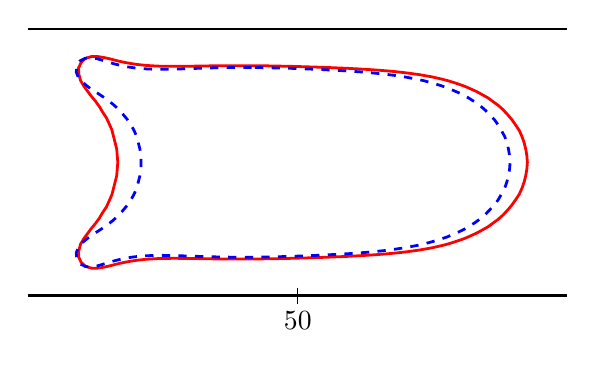\begin{tikzpicture}[scale=1.0]

\begin{axis}[
  hide axis,
  axis equal image,
  xmin = +45,
  xmax = +55,
  ymin = -3.0,
  ymax = +3.0,
  xtick = \empty,
  ytick = \empty,
]

\addplot[red,line width=1pt] coordinates{
(4.949e+01,1.787e+00)
(4.945e+01,1.788e+00)
(4.941e+01,1.788e+00)
(4.936e+01,1.789e+00)
(4.932e+01,1.79e+00)
(4.928e+01,1.79e+00)
(4.924e+01,1.79e+00)
(4.919e+01,1.791e+00)
(4.915e+01,1.791e+00)
(4.91e+01,1.792e+00)
(4.905e+01,1.792e+00)
(4.9e+01,1.792e+00)
(4.895e+01,1.792e+00)
(4.889e+01,1.792e+00)
(4.884e+01,1.792e+00)
(4.878e+01,1.792e+00)
(4.872e+01,1.791e+00)
(4.866e+01,1.791e+00)
(4.86e+01,1.79e+00)
(4.853e+01,1.79e+00)
(4.846e+01,1.789e+00)
(4.839e+01,1.788e+00)
(4.832e+01,1.787e+00)
(4.825e+01,1.785e+00)
(4.817e+01,1.784e+00)
(4.81e+01,1.783e+00)
(4.802e+01,1.782e+00)
(4.793e+01,1.78e+00)
(4.785e+01,1.78e+00)
(4.777e+01,1.779e+00)
(4.768e+01,1.779e+00)
(4.759e+01,1.78e+00)
(4.75e+01,1.781e+00)
(4.74e+01,1.784e+00)
(4.731e+01,1.789e+00)
(4.721e+01,1.795e+00)
(4.712e+01,1.804e+00)
(4.702e+01,1.815e+00)
(4.692e+01,1.83e+00)
(4.682e+01,1.848e+00)
(4.671e+01,1.87e+00)
(4.661e+01,1.895e+00)
(4.651e+01,1.921e+00)
(4.64e+01,1.945e+00)
(4.629e+01,1.962e+00)
(4.618e+01,1.96e+00)
(4.607e+01,1.926e+00)
(4.599e+01,1.85e+00)
(4.594e+01,1.743e+00)
(4.595e+01,1.627e+00)
(4.598e+01,1.516e+00)
(4.604e+01,1.414e+00)
(4.611e+01,1.318e+00)
(4.618e+01,1.224e+00)
(4.626e+01,1.129e+00)
(4.633e+01,1.031e+00)
(4.639e+01,9.295e-01)
(4.646e+01,8.241e-01)
(4.651e+01,7.147e-01)
(4.656e+01,6.015e-01)
(4.659e+01,4.852e-01)
(4.662e+01,3.662e-01)
(4.665e+01,2.453e-01)
(4.666e+01,1.23e-01)
(4.667e+01,-1.049e-09)
(4.666e+01,-1.23e-01)
(4.665e+01,-2.453e-01)
(4.662e+01,-3.662e-01)
(4.659e+01,-4.852e-01)
(4.656e+01,-6.015e-01)
(4.651e+01,-7.147e-01)
(4.646e+01,-8.241e-01)
(4.639e+01,-9.295e-01)
(4.633e+01,-1.031e+00)
(4.626e+01,-1.129e+00)
(4.618e+01,-1.224e+00)
(4.611e+01,-1.318e+00)
(4.604e+01,-1.414e+00)
(4.598e+01,-1.516e+00)
(4.595e+01,-1.627e+00)
(4.594e+01,-1.743e+00)
(4.599e+01,-1.85e+00)
(4.607e+01,-1.926e+00)
(4.618e+01,-1.96e+00)
(4.629e+01,-1.962e+00)
(4.64e+01,-1.945e+00)
(4.651e+01,-1.921e+00)
(4.661e+01,-1.895e+00)
(4.671e+01,-1.87e+00)
(4.682e+01,-1.848e+00)
(4.692e+01,-1.83e+00)
(4.702e+01,-1.815e+00)
(4.712e+01,-1.804e+00)
(4.721e+01,-1.795e+00)
(4.731e+01,-1.789e+00)
(4.74e+01,-1.784e+00)
(4.75e+01,-1.781e+00)
(4.759e+01,-1.78e+00)
(4.768e+01,-1.779e+00)
(4.777e+01,-1.779e+00)
(4.785e+01,-1.78e+00)
(4.793e+01,-1.78e+00)
(4.802e+01,-1.782e+00)
(4.81e+01,-1.783e+00)
(4.817e+01,-1.784e+00)
(4.825e+01,-1.785e+00)
(4.832e+01,-1.787e+00)
(4.839e+01,-1.788e+00)
(4.846e+01,-1.789e+00)
(4.853e+01,-1.79e+00)
(4.86e+01,-1.79e+00)
(4.866e+01,-1.791e+00)
(4.872e+01,-1.791e+00)
(4.878e+01,-1.792e+00)
(4.884e+01,-1.792e+00)
(4.889e+01,-1.792e+00)
(4.895e+01,-1.792e+00)
(4.9e+01,-1.792e+00)
(4.905e+01,-1.792e+00)
(4.91e+01,-1.792e+00)
(4.915e+01,-1.791e+00)
(4.919e+01,-1.791e+00)
(4.924e+01,-1.79e+00)
(4.928e+01,-1.79e+00)
(4.932e+01,-1.79e+00)
(4.936e+01,-1.789e+00)
(4.941e+01,-1.788e+00)
(4.945e+01,-1.788e+00)
(4.949e+01,-1.787e+00)
(4.953e+01,-1.786e+00)
(4.957e+01,-1.786e+00)
(4.961e+01,-1.785e+00)
(4.965e+01,-1.784e+00)
(4.969e+01,-1.783e+00)
(4.974e+01,-1.782e+00)
(4.978e+01,-1.781e+00)
(4.983e+01,-1.78e+00)
(4.988e+01,-1.779e+00)
(4.992e+01,-1.778e+00)
(4.997e+01,-1.776e+00)
(5.003e+01,-1.775e+00)
(5.008e+01,-1.773e+00)
(5.014e+01,-1.772e+00)
(5.019e+01,-1.77e+00)
(5.025e+01,-1.768e+00)
(5.031e+01,-1.766e+00)
(5.038e+01,-1.764e+00)
(5.044e+01,-1.762e+00)
(5.051e+01,-1.759e+00)
(5.058e+01,-1.757e+00)
(5.065e+01,-1.754e+00)
(5.072e+01,-1.751e+00)
(5.08e+01,-1.748e+00)
(5.088e+01,-1.744e+00)
(5.096e+01,-1.741e+00)
(5.104e+01,-1.736e+00)
(5.112e+01,-1.732e+00)
(5.12e+01,-1.727e+00)
(5.129e+01,-1.722e+00)
(5.138e+01,-1.716e+00)
(5.147e+01,-1.71e+00)
(5.156e+01,-1.703e+00)
(5.166e+01,-1.695e+00)
(5.175e+01,-1.687e+00)
(5.185e+01,-1.677e+00)
(5.195e+01,-1.666e+00)
(5.205e+01,-1.654e+00)
(5.215e+01,-1.64e+00)
(5.226e+01,-1.625e+00)
(5.236e+01,-1.607e+00)
(5.247e+01,-1.588e+00)
(5.257e+01,-1.566e+00)
(5.268e+01,-1.541e+00)
(5.279e+01,-1.512e+00)
(5.289e+01,-1.481e+00)
(5.3e+01,-1.445e+00)
(5.311e+01,-1.405e+00)
(5.321e+01,-1.361e+00)
(5.332e+01,-1.311e+00)
(5.342e+01,-1.256e+00)
(5.353e+01,-1.195e+00)
(5.362e+01,-1.128e+00)
(5.372e+01,-1.055e+00)
(5.381e+01,-9.748e-01)
(5.389e+01,-8.881e-01)
(5.397e+01,-7.949e-01)
(5.404e+01,-6.953e-01)
(5.411e+01,-5.898e-01)
(5.416e+01,-4.789e-01)
(5.42e+01,-3.635e-01)
(5.423e+01,-2.444e-01)
(5.425e+01,-1.229e-01)
(5.426e+01,1.287e-09)
(5.425e+01,1.229e-01)
(5.423e+01,2.444e-01)
(5.42e+01,3.635e-01)
(5.416e+01,4.789e-01)
(5.411e+01,5.898e-01)
(5.404e+01,6.953e-01)
(5.397e+01,7.949e-01)
(5.389e+01,8.881e-01)
(5.381e+01,9.748e-01)
(5.372e+01,1.055e+00)
(5.362e+01,1.128e+00)
(5.353e+01,1.195e+00)
(5.342e+01,1.256e+00)
(5.332e+01,1.311e+00)
(5.321e+01,1.361e+00)
(5.311e+01,1.405e+00)
(5.3e+01,1.445e+00)
(5.289e+01,1.481e+00)
(5.279e+01,1.512e+00)
(5.268e+01,1.541e+00)
(5.257e+01,1.566e+00)
(5.247e+01,1.588e+00)
(5.236e+01,1.607e+00)
(5.226e+01,1.625e+00)
(5.215e+01,1.64e+00)
(5.205e+01,1.654e+00)
(5.195e+01,1.666e+00)
(5.185e+01,1.677e+00)
(5.175e+01,1.687e+00)
(5.166e+01,1.695e+00)
(5.156e+01,1.703e+00)
(5.147e+01,1.71e+00)
(5.138e+01,1.716e+00)
(5.129e+01,1.722e+00)
(5.12e+01,1.727e+00)
(5.112e+01,1.732e+00)
(5.104e+01,1.736e+00)
(5.096e+01,1.741e+00)
(5.088e+01,1.744e+00)
(5.08e+01,1.748e+00)
(5.072e+01,1.751e+00)
(5.065e+01,1.754e+00)
(5.058e+01,1.757e+00)
(5.051e+01,1.759e+00)
(5.044e+01,1.762e+00)
(5.038e+01,1.764e+00)
(5.031e+01,1.766e+00)
(5.025e+01,1.768e+00)
(5.019e+01,1.77e+00)
(5.014e+01,1.772e+00)
(5.008e+01,1.773e+00)
(5.003e+01,1.775e+00)
(4.997e+01,1.776e+00)
(4.992e+01,1.778e+00)
(4.988e+01,1.779e+00)
(4.983e+01,1.78e+00)
(4.978e+01,1.781e+00)
(4.974e+01,1.782e+00)
(4.969e+01,1.783e+00)
(4.965e+01,1.784e+00)
(4.961e+01,1.785e+00)
(4.957e+01,1.786e+00)
(4.953e+01,1.786e+00)
(4.949e+01,1.787e+00)
};

\addplot[blue,dashed,line width=1pt] coordinates{
(4.915e+01,1.758e+00)
(4.91e+01,1.758e+00)
(4.906e+01,1.758e+00)
(4.902e+01,1.758e+00)
(4.898e+01,1.758e+00)
(4.894e+01,1.758e+00)
(4.889e+01,1.758e+00)
(4.885e+01,1.758e+00)
(4.88e+01,1.758e+00)
(4.876e+01,1.757e+00)
(4.871e+01,1.756e+00)
(4.866e+01,1.756e+00)
(4.861e+01,1.755e+00)
(4.855e+01,1.754e+00)
(4.85e+01,1.752e+00)
(4.844e+01,1.751e+00)
(4.838e+01,1.75e+00)
(4.832e+01,1.748e+00)
(4.825e+01,1.746e+00)
(4.819e+01,1.744e+00)
(4.812e+01,1.741e+00)
(4.805e+01,1.739e+00)
(4.798e+01,1.736e+00)
(4.791e+01,1.734e+00)
(4.783e+01,1.731e+00)
(4.775e+01,1.729e+00)
(4.767e+01,1.727e+00)
(4.759e+01,1.725e+00)
(4.751e+01,1.724e+00)
(4.742e+01,1.724e+00)
(4.734e+01,1.726e+00)
(4.725e+01,1.729e+00)
(4.716e+01,1.734e+00)
(4.706e+01,1.742e+00)
(4.697e+01,1.752e+00)
(4.687e+01,1.766e+00)
(4.678e+01,1.784e+00)
(4.668e+01,1.806e+00)
(4.658e+01,1.832e+00)
(4.648e+01,1.862e+00)
(4.638e+01,1.893e+00)
(4.628e+01,1.922e+00)
(4.617e+01,1.938e+00)
(4.607e+01,1.93e+00)
(4.597e+01,1.881e+00)
(4.591e+01,1.788e+00)
(4.59e+01,1.676e+00)
(4.594e+01,1.57e+00)
(4.602e+01,1.482e+00)
(4.611e+01,1.407e+00)
(4.62e+01,1.341e+00)
(4.63e+01,1.278e+00)
(4.64e+01,1.212e+00)
(4.65e+01,1.143e+00)
(4.659e+01,1.068e+00)
(4.668e+01,9.862e-01)
(4.676e+01,8.976e-01)
(4.684e+01,8.024e-01)
(4.691e+01,7.007e-01)
(4.697e+01,5.934e-01)
(4.702e+01,4.809e-01)
(4.705e+01,3.644e-01)
(4.708e+01,2.447e-01)
(4.71e+01,1.229e-01)
(4.71e+01,-2.803e-09)
(4.71e+01,-1.229e-01)
(4.708e+01,-2.447e-01)
(4.705e+01,-3.644e-01)
(4.702e+01,-4.809e-01)
(4.697e+01,-5.934e-01)
(4.691e+01,-7.007e-01)
(4.684e+01,-8.024e-01)
(4.676e+01,-8.976e-01)
(4.668e+01,-9.862e-01)
(4.659e+01,-1.068e+00)
(4.65e+01,-1.143e+00)
(4.64e+01,-1.212e+00)
(4.63e+01,-1.278e+00)
(4.62e+01,-1.341e+00)
(4.611e+01,-1.407e+00)
(4.602e+01,-1.482e+00)
(4.594e+01,-1.57e+00)
(4.59e+01,-1.676e+00)
(4.591e+01,-1.788e+00)
(4.597e+01,-1.881e+00)
(4.607e+01,-1.93e+00)
(4.617e+01,-1.938e+00)
(4.628e+01,-1.922e+00)
(4.638e+01,-1.893e+00)
(4.648e+01,-1.862e+00)
(4.658e+01,-1.832e+00)
(4.668e+01,-1.806e+00)
(4.678e+01,-1.784e+00)
(4.687e+01,-1.766e+00)
(4.697e+01,-1.752e+00)
(4.706e+01,-1.742e+00)
(4.716e+01,-1.734e+00)
(4.725e+01,-1.729e+00)
(4.734e+01,-1.726e+00)
(4.742e+01,-1.724e+00)
(4.751e+01,-1.724e+00)
(4.759e+01,-1.725e+00)
(4.767e+01,-1.727e+00)
(4.775e+01,-1.729e+00)
(4.783e+01,-1.731e+00)
(4.791e+01,-1.734e+00)
(4.798e+01,-1.736e+00)
(4.805e+01,-1.739e+00)
(4.812e+01,-1.741e+00)
(4.819e+01,-1.744e+00)
(4.825e+01,-1.746e+00)
(4.832e+01,-1.748e+00)
(4.838e+01,-1.75e+00)
(4.844e+01,-1.751e+00)
(4.85e+01,-1.752e+00)
(4.855e+01,-1.754e+00)
(4.861e+01,-1.755e+00)
(4.866e+01,-1.756e+00)
(4.871e+01,-1.756e+00)
(4.876e+01,-1.757e+00)
(4.88e+01,-1.758e+00)
(4.885e+01,-1.758e+00)
(4.889e+01,-1.758e+00)
(4.894e+01,-1.758e+00)
(4.898e+01,-1.758e+00)
(4.902e+01,-1.758e+00)
(4.906e+01,-1.758e+00)
(4.91e+01,-1.758e+00)
(4.915e+01,-1.758e+00)
(4.918e+01,-1.757e+00)
(4.923e+01,-1.757e+00)
(4.927e+01,-1.756e+00)
(4.931e+01,-1.756e+00)
(4.935e+01,-1.755e+00)
(4.94e+01,-1.754e+00)
(4.944e+01,-1.753e+00)
(4.949e+01,-1.752e+00)
(4.953e+01,-1.751e+00)
(4.958e+01,-1.75e+00)
(4.963e+01,-1.749e+00)
(4.968e+01,-1.748e+00)
(4.974e+01,-1.746e+00)
(4.979e+01,-1.744e+00)
(4.985e+01,-1.743e+00)
(4.991e+01,-1.741e+00)
(4.997e+01,-1.739e+00)
(5.003e+01,-1.736e+00)
(5.01e+01,-1.734e+00)
(5.017e+01,-1.731e+00)
(5.024e+01,-1.728e+00)
(5.031e+01,-1.726e+00)
(5.038e+01,-1.722e+00)
(5.046e+01,-1.719e+00)
(5.053e+01,-1.715e+00)
(5.061e+01,-1.711e+00)
(5.069e+01,-1.707e+00)
(5.078e+01,-1.702e+00)
(5.086e+01,-1.697e+00)
(5.095e+01,-1.692e+00)
(5.104e+01,-1.685e+00)
(5.113e+01,-1.679e+00)
(5.122e+01,-1.672e+00)
(5.132e+01,-1.664e+00)
(5.141e+01,-1.655e+00)
(5.151e+01,-1.645e+00)
(5.161e+01,-1.635e+00)
(5.171e+01,-1.623e+00)
(5.181e+01,-1.609e+00)
(5.191e+01,-1.594e+00)
(5.202e+01,-1.577e+00)
(5.212e+01,-1.558e+00)
(5.223e+01,-1.537e+00)
(5.234e+01,-1.513e+00)
(5.244e+01,-1.486e+00)
(5.255e+01,-1.455e+00)
(5.266e+01,-1.421e+00)
(5.277e+01,-1.383e+00)
(5.287e+01,-1.34e+00)
(5.298e+01,-1.293e+00)
(5.309e+01,-1.24e+00)
(5.319e+01,-1.181e+00)
(5.329e+01,-1.116e+00)
(5.339e+01,-1.044e+00)
(5.348e+01,-9.665e-01)
(5.356e+01,-8.818e-01)
(5.365e+01,-7.902e-01)
(5.372e+01,-6.921e-01)
(5.378e+01,-5.878e-01)
(5.384e+01,-4.779e-01)
(5.388e+01,-3.63e-01)
(5.391e+01,-2.443e-01)
(5.393e+01,-1.228e-01)
(5.394e+01,3.336e-09)
(5.393e+01,1.228e-01)
(5.391e+01,2.443e-01)
(5.388e+01,3.63e-01)
(5.384e+01,4.779e-01)
(5.378e+01,5.878e-01)
(5.372e+01,6.921e-01)
(5.365e+01,7.902e-01)
(5.356e+01,8.818e-01)
(5.348e+01,9.665e-01)
(5.339e+01,1.044e+00)
(5.329e+01,1.116e+00)
(5.319e+01,1.181e+00)
(5.309e+01,1.24e+00)
(5.298e+01,1.293e+00)
(5.287e+01,1.34e+00)
(5.277e+01,1.383e+00)
(5.266e+01,1.421e+00)
(5.255e+01,1.455e+00)
(5.244e+01,1.486e+00)
(5.234e+01,1.513e+00)
(5.223e+01,1.537e+00)
(5.212e+01,1.558e+00)
(5.202e+01,1.577e+00)
(5.191e+01,1.594e+00)
(5.181e+01,1.609e+00)
(5.171e+01,1.623e+00)
(5.161e+01,1.635e+00)
(5.151e+01,1.645e+00)
(5.141e+01,1.655e+00)
(5.132e+01,1.664e+00)
(5.122e+01,1.672e+00)
(5.113e+01,1.679e+00)
(5.104e+01,1.685e+00)
(5.095e+01,1.692e+00)
(5.086e+01,1.697e+00)
(5.078e+01,1.702e+00)
(5.069e+01,1.707e+00)
(5.061e+01,1.711e+00)
(5.053e+01,1.715e+00)
(5.046e+01,1.719e+00)
(5.038e+01,1.722e+00)
(5.031e+01,1.726e+00)
(5.024e+01,1.728e+00)
(5.017e+01,1.731e+00)
(5.01e+01,1.734e+00)
(5.003e+01,1.736e+00)
(4.997e+01,1.739e+00)
(4.991e+01,1.741e+00)
(4.985e+01,1.743e+00)
(4.979e+01,1.744e+00)
(4.974e+01,1.746e+00)
(4.968e+01,1.748e+00)
(4.963e+01,1.749e+00)
(4.958e+01,1.75e+00)
(4.953e+01,1.751e+00)
(4.949e+01,1.752e+00)
(4.944e+01,1.753e+00)
(4.94e+01,1.754e+00)
(4.935e+01,1.755e+00)
(4.931e+01,1.756e+00)
(4.927e+01,1.756e+00)
(4.923e+01,1.757e+00)
(4.918e+01,1.757e+00)
(4.915e+01,1.758e+00)
};

\addplot[black,line width=1pt] coordinates{
  (+45,-2.47)
  (+55,-2.47)
};

\addplot[black,line width=1pt] coordinates{
  (+45,+2.47)
  (+55,+2.47)
};

\addplot[black,line width=0.2pt] coordinates{
  (50,-2.32)
  (50,-2.62)
};

\end{axis}

\node at (3.43,0.05) {$50$};

\end{tikzpicture}




